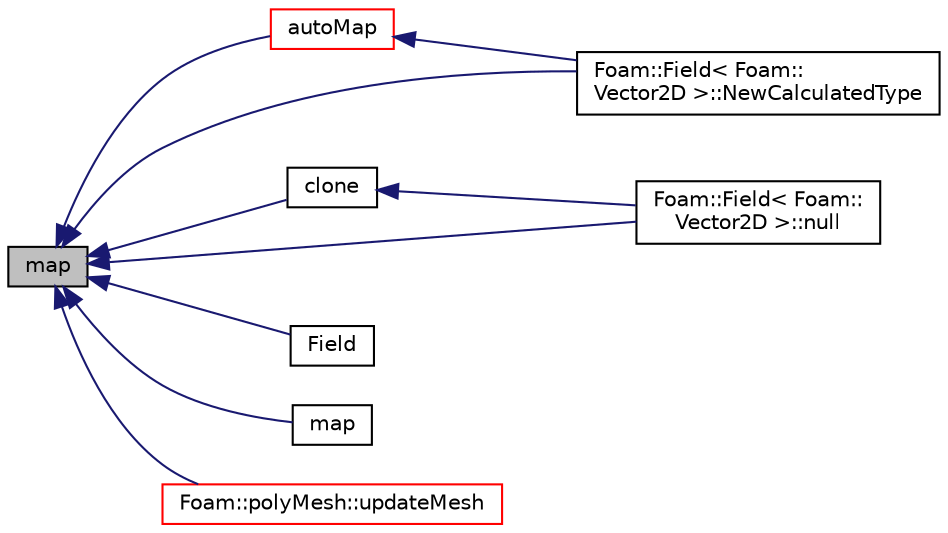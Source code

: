 digraph "map"
{
  bgcolor="transparent";
  edge [fontname="Helvetica",fontsize="10",labelfontname="Helvetica",labelfontsize="10"];
  node [fontname="Helvetica",fontsize="10",shape=record];
  rankdir="LR";
  Node1 [label="map",height=0.2,width=0.4,color="black", fillcolor="grey75", style="filled", fontcolor="black"];
  Node1 -> Node2 [dir="back",color="midnightblue",fontsize="10",style="solid",fontname="Helvetica"];
  Node2 [label="autoMap",height=0.2,width=0.4,color="red",URL="$a00758.html#a4e1ad0c02ab6adecdf8edff203159e4c",tooltip="Map from self. "];
  Node2 -> Node3 [dir="back",color="midnightblue",fontsize="10",style="solid",fontname="Helvetica"];
  Node3 [label="Foam::Field\< Foam::\lVector2D \>::NewCalculatedType",height=0.2,width=0.4,color="black",URL="$a00758.html#ae6bdf47436f49314cb0fc784144bf18f",tooltip="Return a pointer to a new calculatedFvPatchFieldField created on. "];
  Node1 -> Node4 [dir="back",color="midnightblue",fontsize="10",style="solid",fontname="Helvetica"];
  Node4 [label="clone",height=0.2,width=0.4,color="black",URL="$a00758.html#aa4f5c8854c979643753fb18b644443fa",tooltip="Clone. "];
  Node4 -> Node5 [dir="back",color="midnightblue",fontsize="10",style="solid",fontname="Helvetica"];
  Node5 [label="Foam::Field\< Foam::\lVector2D \>::null",height=0.2,width=0.4,color="black",URL="$a00758.html#ae0b3a6fd625bba5be58a9219a6afac42",tooltip="Return a null field. "];
  Node1 -> Node6 [dir="back",color="midnightblue",fontsize="10",style="solid",fontname="Helvetica"];
  Node6 [label="Field",height=0.2,width=0.4,color="black",URL="$a00758.html#afa6dab4324cc5795ada48bf49d8e8809",tooltip="Construct by 1 to 1 mapping from the given field. "];
  Node1 -> Node7 [dir="back",color="midnightblue",fontsize="10",style="solid",fontname="Helvetica"];
  Node7 [label="map",height=0.2,width=0.4,color="black",URL="$a00758.html#a74ea657e4c8924855960830bc25231c7",tooltip="1 to 1 map from the given tmp field "];
  Node1 -> Node3 [dir="back",color="midnightblue",fontsize="10",style="solid",fontname="Helvetica"];
  Node1 -> Node5 [dir="back",color="midnightblue",fontsize="10",style="solid",fontname="Helvetica"];
  Node1 -> Node8 [dir="back",color="midnightblue",fontsize="10",style="solid",fontname="Helvetica"];
  Node8 [label="Foam::polyMesh::updateMesh",height=0.2,width=0.4,color="red",URL="$a01954.html#a9c8cde0b192708d622d874f8cc2df66d",tooltip="Update the mesh corresponding to given map. "];
}

